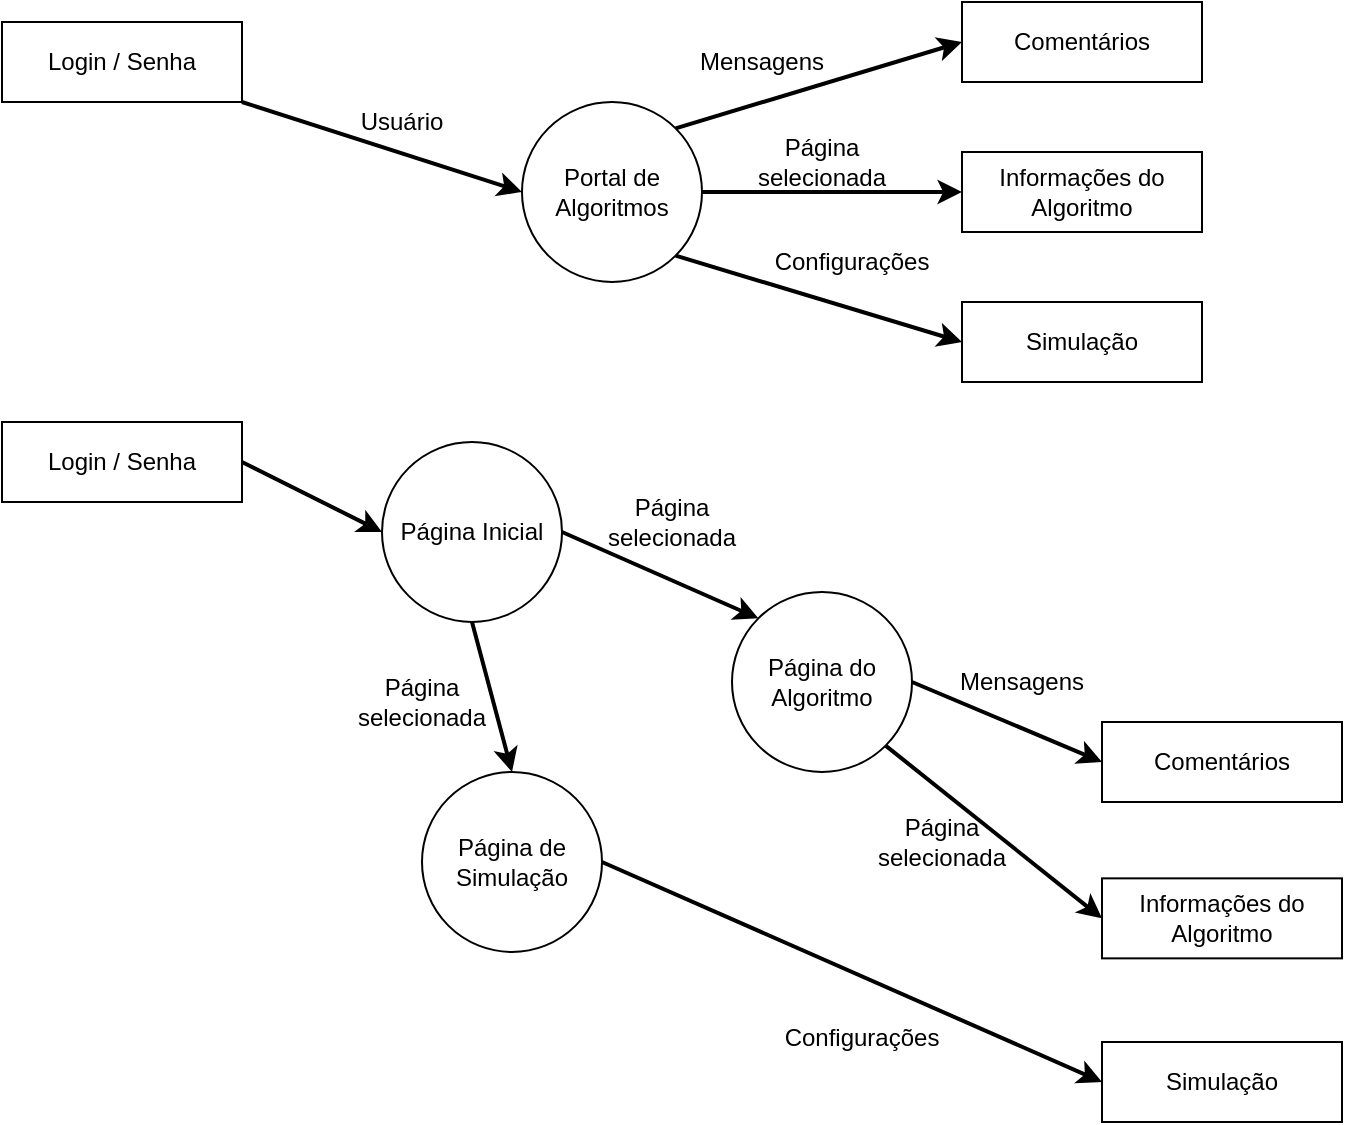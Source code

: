 <mxfile version="12.8.8" type="device"><diagram name="Page-1" id="ad52d381-51e7-2e0d-a935-2d0ddd2fd229"><mxGraphModel dx="1357" dy="805" grid="1" gridSize="10" guides="1" tooltips="1" connect="1" arrows="1" fold="1" page="1" pageScale="1" pageWidth="1100" pageHeight="850" background="#ffffff" math="0" shadow="0"><root><mxCell id="0"/><mxCell id="1" parent="0"/><mxCell id="ruWXJuQPLfbTWaZkBYFi-1" value="&lt;div&gt;Portal de&lt;/div&gt;&lt;div&gt;Algoritmos&lt;br&gt;&lt;/div&gt;" style="ellipse;whiteSpace=wrap;html=1;aspect=fixed;" parent="1" vertex="1"><mxGeometry x="310" y="90" width="90" height="90" as="geometry"/></mxCell><mxCell id="ruWXJuQPLfbTWaZkBYFi-6" value="&lt;div&gt;Informações do &lt;br&gt;&lt;/div&gt;&lt;div&gt;Algoritmo&lt;br&gt;&lt;/div&gt;" style="rounded=0;whiteSpace=wrap;html=1;" parent="1" vertex="1"><mxGeometry x="530" y="115" width="120" height="40" as="geometry"/></mxCell><mxCell id="ruWXJuQPLfbTWaZkBYFi-8" value="Simulação" style="rounded=0;whiteSpace=wrap;html=1;" parent="1" vertex="1"><mxGeometry x="530" y="190" width="120" height="40" as="geometry"/></mxCell><mxCell id="ruWXJuQPLfbTWaZkBYFi-9" value="" style="endArrow=classic;html=1;targetPerimeterSpacing=0;strokeWidth=2;entryX=0;entryY=0.5;entryDx=0;entryDy=0;exitX=1;exitY=0.5;exitDx=0;exitDy=0;" parent="1" source="ruWXJuQPLfbTWaZkBYFi-1" target="ruWXJuQPLfbTWaZkBYFi-6" edge="1"><mxGeometry width="50" height="50" relative="1" as="geometry"><mxPoint x="400" y="160" as="sourcePoint"/><mxPoint x="470" y="175" as="targetPoint"/></mxGeometry></mxCell><mxCell id="ruWXJuQPLfbTWaZkBYFi-11" value="" style="endArrow=classic;html=1;targetPerimeterSpacing=0;strokeWidth=2;entryX=0;entryY=0.5;entryDx=0;entryDy=0;exitX=1;exitY=1;exitDx=0;exitDy=0;" parent="1" source="ruWXJuQPLfbTWaZkBYFi-1" target="ruWXJuQPLfbTWaZkBYFi-8" edge="1"><mxGeometry width="50" height="50" relative="1" as="geometry"><mxPoint x="420" y="155" as="sourcePoint"/><mxPoint x="500" y="200" as="targetPoint"/></mxGeometry></mxCell><mxCell id="qGYnwvaKM_k1a1JsOQZ5-1" value="Comentários" style="rounded=0;whiteSpace=wrap;html=1;" vertex="1" parent="1"><mxGeometry x="530" y="40" width="120" height="40" as="geometry"/></mxCell><mxCell id="qGYnwvaKM_k1a1JsOQZ5-2" value="" style="endArrow=classic;html=1;targetPerimeterSpacing=0;strokeWidth=2;entryX=0;entryY=0.5;entryDx=0;entryDy=0;exitX=1;exitY=0;exitDx=0;exitDy=0;" edge="1" parent="1" target="qGYnwvaKM_k1a1JsOQZ5-1" source="ruWXJuQPLfbTWaZkBYFi-1"><mxGeometry width="50" height="50" relative="1" as="geometry"><mxPoint x="400" y="85" as="sourcePoint"/><mxPoint x="470" y="125" as="targetPoint"/></mxGeometry></mxCell><mxCell id="qGYnwvaKM_k1a1JsOQZ5-3" value="Login / Senha" style="rounded=0;whiteSpace=wrap;html=1;" vertex="1" parent="1"><mxGeometry x="50" y="50" width="120" height="40" as="geometry"/></mxCell><mxCell id="qGYnwvaKM_k1a1JsOQZ5-5" value="" style="endArrow=classic;html=1;targetPerimeterSpacing=0;strokeWidth=2;exitX=1;exitY=1;exitDx=0;exitDy=0;entryX=0;entryY=0.5;entryDx=0;entryDy=0;" edge="1" parent="1" source="qGYnwvaKM_k1a1JsOQZ5-3" target="ruWXJuQPLfbTWaZkBYFi-1"><mxGeometry width="50" height="50" relative="1" as="geometry"><mxPoint x="250" y="110" as="sourcePoint"/><mxPoint x="320" y="145" as="targetPoint"/></mxGeometry></mxCell><mxCell id="qGYnwvaKM_k1a1JsOQZ5-6" value="&lt;div&gt;Usuário&lt;/div&gt;" style="text;html=1;strokeColor=none;fillColor=none;align=center;verticalAlign=middle;whiteSpace=wrap;rounded=0;" vertex="1" parent="1"><mxGeometry x="220" y="90" width="60" height="20" as="geometry"/></mxCell><mxCell id="qGYnwvaKM_k1a1JsOQZ5-7" value="Mensagens" style="text;html=1;strokeColor=none;fillColor=none;align=center;verticalAlign=middle;whiteSpace=wrap;rounded=0;" vertex="1" parent="1"><mxGeometry x="400" y="60" width="60" height="20" as="geometry"/></mxCell><mxCell id="qGYnwvaKM_k1a1JsOQZ5-9" value="&lt;div&gt;Página selecionada&lt;/div&gt;" style="text;html=1;strokeColor=none;fillColor=none;align=center;verticalAlign=middle;whiteSpace=wrap;rounded=0;" vertex="1" parent="1"><mxGeometry x="430" y="110" width="60" height="20" as="geometry"/></mxCell><mxCell id="qGYnwvaKM_k1a1JsOQZ5-10" value="Configurações" style="text;html=1;strokeColor=none;fillColor=none;align=center;verticalAlign=middle;whiteSpace=wrap;rounded=0;" vertex="1" parent="1"><mxGeometry x="445" y="160" width="60" height="20" as="geometry"/></mxCell><mxCell id="qGYnwvaKM_k1a1JsOQZ5-11" value="Página Inicial" style="ellipse;whiteSpace=wrap;html=1;aspect=fixed;" vertex="1" parent="1"><mxGeometry x="240" y="260" width="90" height="90" as="geometry"/></mxCell><mxCell id="qGYnwvaKM_k1a1JsOQZ5-12" value="&lt;div&gt;Login / Senha&lt;/div&gt;" style="rounded=0;whiteSpace=wrap;html=1;" vertex="1" parent="1"><mxGeometry x="50" y="250" width="120" height="40" as="geometry"/></mxCell><mxCell id="qGYnwvaKM_k1a1JsOQZ5-13" value="" style="endArrow=classic;html=1;targetPerimeterSpacing=0;strokeWidth=2;exitX=1;exitY=0.5;exitDx=0;exitDy=0;entryX=0;entryY=0.5;entryDx=0;entryDy=0;" edge="1" parent="1" source="qGYnwvaKM_k1a1JsOQZ5-12" target="qGYnwvaKM_k1a1JsOQZ5-11"><mxGeometry width="50" height="50" relative="1" as="geometry"><mxPoint x="450" y="610" as="sourcePoint"/><mxPoint x="500" y="560" as="targetPoint"/></mxGeometry></mxCell><mxCell id="qGYnwvaKM_k1a1JsOQZ5-18" value="" style="endArrow=classic;html=1;targetPerimeterSpacing=0;strokeWidth=2;exitX=1;exitY=0.5;exitDx=0;exitDy=0;entryX=0;entryY=0;entryDx=0;entryDy=0;" edge="1" parent="1" source="qGYnwvaKM_k1a1JsOQZ5-11" target="qGYnwvaKM_k1a1JsOQZ5-21"><mxGeometry width="50" height="50" relative="1" as="geometry"><mxPoint x="340" y="315" as="sourcePoint"/><mxPoint x="420" y="410" as="targetPoint"/></mxGeometry></mxCell><mxCell id="qGYnwvaKM_k1a1JsOQZ5-19" value="" style="endArrow=classic;html=1;targetPerimeterSpacing=0;strokeWidth=2;exitX=0.5;exitY=1;exitDx=0;exitDy=0;entryX=0.5;entryY=0;entryDx=0;entryDy=0;" edge="1" parent="1" source="qGYnwvaKM_k1a1JsOQZ5-11" target="qGYnwvaKM_k1a1JsOQZ5-22"><mxGeometry width="50" height="50" relative="1" as="geometry"><mxPoint x="350" y="325" as="sourcePoint"/><mxPoint x="370" y="410" as="targetPoint"/></mxGeometry></mxCell><mxCell id="qGYnwvaKM_k1a1JsOQZ5-21" value="&lt;div&gt;Página do&lt;/div&gt;&lt;div&gt;Algoritmo&lt;/div&gt;" style="ellipse;whiteSpace=wrap;html=1;aspect=fixed;" vertex="1" parent="1"><mxGeometry x="415" y="335" width="90" height="90" as="geometry"/></mxCell><mxCell id="qGYnwvaKM_k1a1JsOQZ5-22" value="&lt;div&gt;Página de &lt;br&gt;&lt;/div&gt;&lt;div&gt;Simulação&lt;/div&gt;" style="ellipse;whiteSpace=wrap;html=1;aspect=fixed;" vertex="1" parent="1"><mxGeometry x="260" y="425" width="90" height="90" as="geometry"/></mxCell><mxCell id="qGYnwvaKM_k1a1JsOQZ5-29" value="&lt;div&gt;Informações do &lt;br&gt;&lt;/div&gt;&lt;div&gt;Algoritmo&lt;br&gt;&lt;/div&gt;" style="rounded=0;whiteSpace=wrap;html=1;" vertex="1" parent="1"><mxGeometry x="600" y="478.18" width="120" height="40" as="geometry"/></mxCell><mxCell id="qGYnwvaKM_k1a1JsOQZ5-30" value="Simulação" style="rounded=0;whiteSpace=wrap;html=1;" vertex="1" parent="1"><mxGeometry x="600" y="560" width="120" height="40" as="geometry"/></mxCell><mxCell id="qGYnwvaKM_k1a1JsOQZ5-31" value="" style="endArrow=classic;html=1;targetPerimeterSpacing=0;strokeWidth=2;entryX=0;entryY=0.5;entryDx=0;entryDy=0;exitX=1;exitY=1;exitDx=0;exitDy=0;" edge="1" parent="1" target="qGYnwvaKM_k1a1JsOQZ5-29" source="qGYnwvaKM_k1a1JsOQZ5-21"><mxGeometry width="50" height="50" relative="1" as="geometry"><mxPoint x="463.18" y="523.18" as="sourcePoint"/><mxPoint x="533.18" y="563.18" as="targetPoint"/></mxGeometry></mxCell><mxCell id="qGYnwvaKM_k1a1JsOQZ5-32" value="" style="endArrow=classic;html=1;targetPerimeterSpacing=0;strokeWidth=2;entryX=0;entryY=0.5;entryDx=0;entryDy=0;exitX=1;exitY=0.5;exitDx=0;exitDy=0;" edge="1" parent="1" target="qGYnwvaKM_k1a1JsOQZ5-30" source="qGYnwvaKM_k1a1JsOQZ5-22"><mxGeometry width="50" height="50" relative="1" as="geometry"><mxPoint x="450.0" y="555.0" as="sourcePoint"/><mxPoint x="563.18" y="588.18" as="targetPoint"/></mxGeometry></mxCell><mxCell id="qGYnwvaKM_k1a1JsOQZ5-33" value="Comentários" style="rounded=0;whiteSpace=wrap;html=1;" vertex="1" parent="1"><mxGeometry x="600" y="400" width="120" height="40" as="geometry"/></mxCell><mxCell id="qGYnwvaKM_k1a1JsOQZ5-34" value="" style="endArrow=classic;html=1;targetPerimeterSpacing=0;strokeWidth=2;entryX=0;entryY=0.5;entryDx=0;entryDy=0;exitX=1;exitY=0.5;exitDx=0;exitDy=0;" edge="1" parent="1" target="qGYnwvaKM_k1a1JsOQZ5-33" source="qGYnwvaKM_k1a1JsOQZ5-21"><mxGeometry width="50" height="50" relative="1" as="geometry"><mxPoint x="501.82" y="400.0" as="sourcePoint"/><mxPoint x="533.18" y="513.18" as="targetPoint"/></mxGeometry></mxCell><mxCell id="qGYnwvaKM_k1a1JsOQZ5-35" value="Mensagens" style="text;html=1;strokeColor=none;fillColor=none;align=center;verticalAlign=middle;whiteSpace=wrap;rounded=0;" vertex="1" parent="1"><mxGeometry x="530" y="370" width="60" height="20" as="geometry"/></mxCell><mxCell id="qGYnwvaKM_k1a1JsOQZ5-36" value="&lt;div&gt;Página selecionada&lt;/div&gt;" style="text;html=1;strokeColor=none;fillColor=none;align=center;verticalAlign=middle;whiteSpace=wrap;rounded=0;" vertex="1" parent="1"><mxGeometry x="355" y="290" width="60" height="20" as="geometry"/></mxCell><mxCell id="qGYnwvaKM_k1a1JsOQZ5-37" value="&lt;div&gt;Configurações&lt;/div&gt;" style="text;html=1;strokeColor=none;fillColor=none;align=center;verticalAlign=middle;whiteSpace=wrap;rounded=0;" vertex="1" parent="1"><mxGeometry x="450.0" y="548.18" width="60" height="20" as="geometry"/></mxCell><mxCell id="qGYnwvaKM_k1a1JsOQZ5-38" value="&lt;div&gt;Página selecionada&lt;/div&gt;" style="text;html=1;strokeColor=none;fillColor=none;align=center;verticalAlign=middle;whiteSpace=wrap;rounded=0;" vertex="1" parent="1"><mxGeometry x="490" y="450" width="60" height="20" as="geometry"/></mxCell><mxCell id="qGYnwvaKM_k1a1JsOQZ5-39" value="&lt;div&gt;Página selecionada&lt;/div&gt;" style="text;html=1;strokeColor=none;fillColor=none;align=center;verticalAlign=middle;whiteSpace=wrap;rounded=0;" vertex="1" parent="1"><mxGeometry x="230" y="380" width="60" height="20" as="geometry"/></mxCell></root></mxGraphModel></diagram></mxfile>